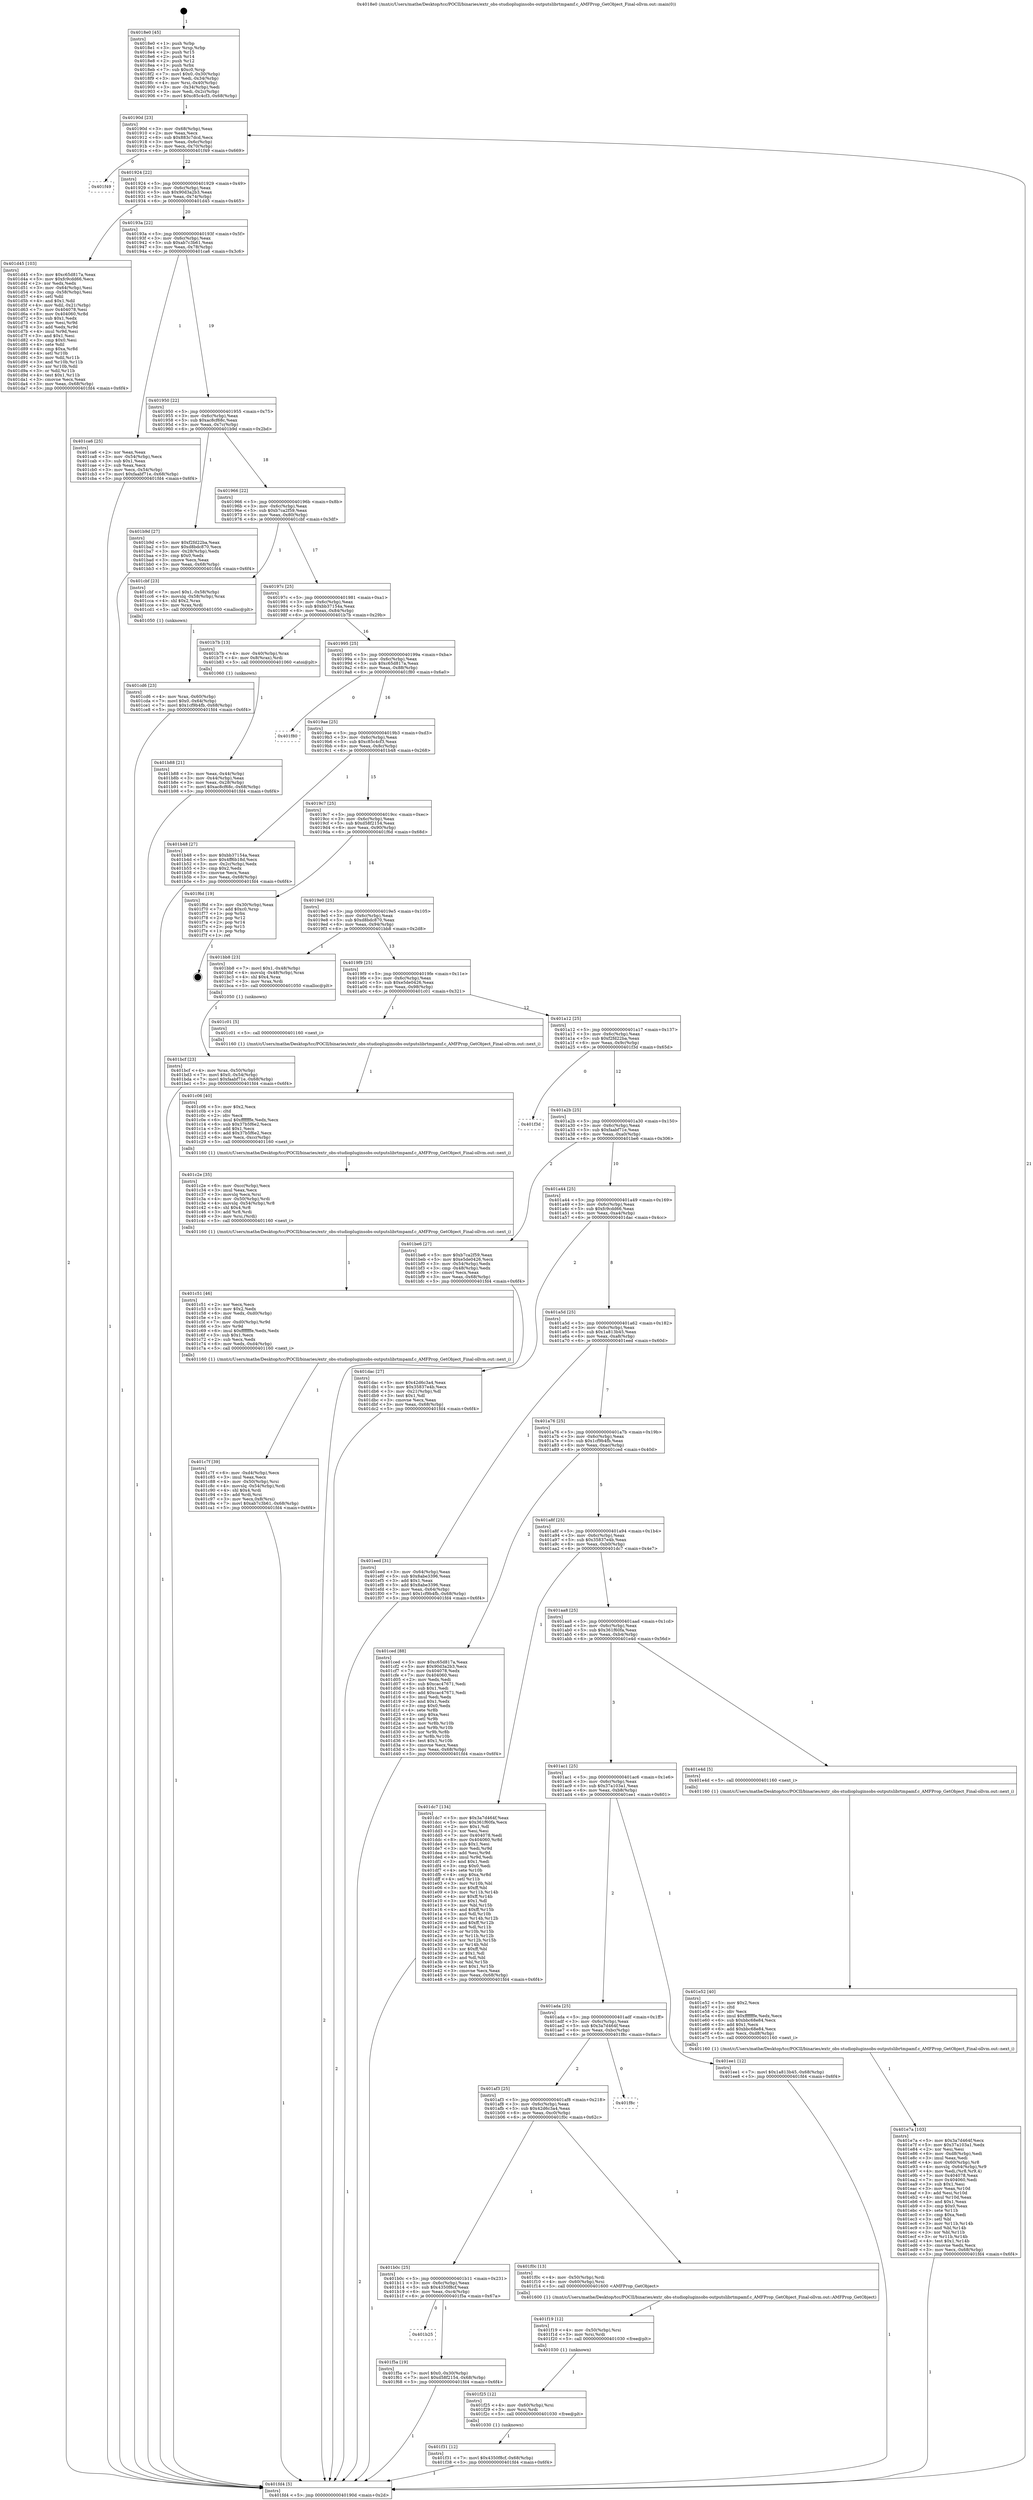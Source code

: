 digraph "0x4018e0" {
  label = "0x4018e0 (/mnt/c/Users/mathe/Desktop/tcc/POCII/binaries/extr_obs-studiopluginsobs-outputslibrtmpamf.c_AMFProp_GetObject_Final-ollvm.out::main(0))"
  labelloc = "t"
  node[shape=record]

  Entry [label="",width=0.3,height=0.3,shape=circle,fillcolor=black,style=filled]
  "0x40190d" [label="{
     0x40190d [23]\l
     | [instrs]\l
     &nbsp;&nbsp;0x40190d \<+3\>: mov -0x68(%rbp),%eax\l
     &nbsp;&nbsp;0x401910 \<+2\>: mov %eax,%ecx\l
     &nbsp;&nbsp;0x401912 \<+6\>: sub $0x883c7dcd,%ecx\l
     &nbsp;&nbsp;0x401918 \<+3\>: mov %eax,-0x6c(%rbp)\l
     &nbsp;&nbsp;0x40191b \<+3\>: mov %ecx,-0x70(%rbp)\l
     &nbsp;&nbsp;0x40191e \<+6\>: je 0000000000401f49 \<main+0x669\>\l
  }"]
  "0x401f49" [label="{
     0x401f49\l
  }", style=dashed]
  "0x401924" [label="{
     0x401924 [22]\l
     | [instrs]\l
     &nbsp;&nbsp;0x401924 \<+5\>: jmp 0000000000401929 \<main+0x49\>\l
     &nbsp;&nbsp;0x401929 \<+3\>: mov -0x6c(%rbp),%eax\l
     &nbsp;&nbsp;0x40192c \<+5\>: sub $0x90d3a2b3,%eax\l
     &nbsp;&nbsp;0x401931 \<+3\>: mov %eax,-0x74(%rbp)\l
     &nbsp;&nbsp;0x401934 \<+6\>: je 0000000000401d45 \<main+0x465\>\l
  }"]
  Exit [label="",width=0.3,height=0.3,shape=circle,fillcolor=black,style=filled,peripheries=2]
  "0x401d45" [label="{
     0x401d45 [103]\l
     | [instrs]\l
     &nbsp;&nbsp;0x401d45 \<+5\>: mov $0xc65d817a,%eax\l
     &nbsp;&nbsp;0x401d4a \<+5\>: mov $0xfc9cdd66,%ecx\l
     &nbsp;&nbsp;0x401d4f \<+2\>: xor %edx,%edx\l
     &nbsp;&nbsp;0x401d51 \<+3\>: mov -0x64(%rbp),%esi\l
     &nbsp;&nbsp;0x401d54 \<+3\>: cmp -0x58(%rbp),%esi\l
     &nbsp;&nbsp;0x401d57 \<+4\>: setl %dil\l
     &nbsp;&nbsp;0x401d5b \<+4\>: and $0x1,%dil\l
     &nbsp;&nbsp;0x401d5f \<+4\>: mov %dil,-0x21(%rbp)\l
     &nbsp;&nbsp;0x401d63 \<+7\>: mov 0x404078,%esi\l
     &nbsp;&nbsp;0x401d6a \<+8\>: mov 0x404060,%r8d\l
     &nbsp;&nbsp;0x401d72 \<+3\>: sub $0x1,%edx\l
     &nbsp;&nbsp;0x401d75 \<+3\>: mov %esi,%r9d\l
     &nbsp;&nbsp;0x401d78 \<+3\>: add %edx,%r9d\l
     &nbsp;&nbsp;0x401d7b \<+4\>: imul %r9d,%esi\l
     &nbsp;&nbsp;0x401d7f \<+3\>: and $0x1,%esi\l
     &nbsp;&nbsp;0x401d82 \<+3\>: cmp $0x0,%esi\l
     &nbsp;&nbsp;0x401d85 \<+4\>: sete %dil\l
     &nbsp;&nbsp;0x401d89 \<+4\>: cmp $0xa,%r8d\l
     &nbsp;&nbsp;0x401d8d \<+4\>: setl %r10b\l
     &nbsp;&nbsp;0x401d91 \<+3\>: mov %dil,%r11b\l
     &nbsp;&nbsp;0x401d94 \<+3\>: and %r10b,%r11b\l
     &nbsp;&nbsp;0x401d97 \<+3\>: xor %r10b,%dil\l
     &nbsp;&nbsp;0x401d9a \<+3\>: or %dil,%r11b\l
     &nbsp;&nbsp;0x401d9d \<+4\>: test $0x1,%r11b\l
     &nbsp;&nbsp;0x401da1 \<+3\>: cmovne %ecx,%eax\l
     &nbsp;&nbsp;0x401da4 \<+3\>: mov %eax,-0x68(%rbp)\l
     &nbsp;&nbsp;0x401da7 \<+5\>: jmp 0000000000401fd4 \<main+0x6f4\>\l
  }"]
  "0x40193a" [label="{
     0x40193a [22]\l
     | [instrs]\l
     &nbsp;&nbsp;0x40193a \<+5\>: jmp 000000000040193f \<main+0x5f\>\l
     &nbsp;&nbsp;0x40193f \<+3\>: mov -0x6c(%rbp),%eax\l
     &nbsp;&nbsp;0x401942 \<+5\>: sub $0xab7c3b61,%eax\l
     &nbsp;&nbsp;0x401947 \<+3\>: mov %eax,-0x78(%rbp)\l
     &nbsp;&nbsp;0x40194a \<+6\>: je 0000000000401ca6 \<main+0x3c6\>\l
  }"]
  "0x401b25" [label="{
     0x401b25\l
  }", style=dashed]
  "0x401ca6" [label="{
     0x401ca6 [25]\l
     | [instrs]\l
     &nbsp;&nbsp;0x401ca6 \<+2\>: xor %eax,%eax\l
     &nbsp;&nbsp;0x401ca8 \<+3\>: mov -0x54(%rbp),%ecx\l
     &nbsp;&nbsp;0x401cab \<+3\>: sub $0x1,%eax\l
     &nbsp;&nbsp;0x401cae \<+2\>: sub %eax,%ecx\l
     &nbsp;&nbsp;0x401cb0 \<+3\>: mov %ecx,-0x54(%rbp)\l
     &nbsp;&nbsp;0x401cb3 \<+7\>: movl $0xfaabf71e,-0x68(%rbp)\l
     &nbsp;&nbsp;0x401cba \<+5\>: jmp 0000000000401fd4 \<main+0x6f4\>\l
  }"]
  "0x401950" [label="{
     0x401950 [22]\l
     | [instrs]\l
     &nbsp;&nbsp;0x401950 \<+5\>: jmp 0000000000401955 \<main+0x75\>\l
     &nbsp;&nbsp;0x401955 \<+3\>: mov -0x6c(%rbp),%eax\l
     &nbsp;&nbsp;0x401958 \<+5\>: sub $0xac8cf68c,%eax\l
     &nbsp;&nbsp;0x40195d \<+3\>: mov %eax,-0x7c(%rbp)\l
     &nbsp;&nbsp;0x401960 \<+6\>: je 0000000000401b9d \<main+0x2bd\>\l
  }"]
  "0x401f5a" [label="{
     0x401f5a [19]\l
     | [instrs]\l
     &nbsp;&nbsp;0x401f5a \<+7\>: movl $0x0,-0x30(%rbp)\l
     &nbsp;&nbsp;0x401f61 \<+7\>: movl $0xd58f2154,-0x68(%rbp)\l
     &nbsp;&nbsp;0x401f68 \<+5\>: jmp 0000000000401fd4 \<main+0x6f4\>\l
  }"]
  "0x401b9d" [label="{
     0x401b9d [27]\l
     | [instrs]\l
     &nbsp;&nbsp;0x401b9d \<+5\>: mov $0xf2fd22ba,%eax\l
     &nbsp;&nbsp;0x401ba2 \<+5\>: mov $0xd8bdc870,%ecx\l
     &nbsp;&nbsp;0x401ba7 \<+3\>: mov -0x28(%rbp),%edx\l
     &nbsp;&nbsp;0x401baa \<+3\>: cmp $0x0,%edx\l
     &nbsp;&nbsp;0x401bad \<+3\>: cmove %ecx,%eax\l
     &nbsp;&nbsp;0x401bb0 \<+3\>: mov %eax,-0x68(%rbp)\l
     &nbsp;&nbsp;0x401bb3 \<+5\>: jmp 0000000000401fd4 \<main+0x6f4\>\l
  }"]
  "0x401966" [label="{
     0x401966 [22]\l
     | [instrs]\l
     &nbsp;&nbsp;0x401966 \<+5\>: jmp 000000000040196b \<main+0x8b\>\l
     &nbsp;&nbsp;0x40196b \<+3\>: mov -0x6c(%rbp),%eax\l
     &nbsp;&nbsp;0x40196e \<+5\>: sub $0xb7ca2f59,%eax\l
     &nbsp;&nbsp;0x401973 \<+3\>: mov %eax,-0x80(%rbp)\l
     &nbsp;&nbsp;0x401976 \<+6\>: je 0000000000401cbf \<main+0x3df\>\l
  }"]
  "0x401f31" [label="{
     0x401f31 [12]\l
     | [instrs]\l
     &nbsp;&nbsp;0x401f31 \<+7\>: movl $0x4350f8cf,-0x68(%rbp)\l
     &nbsp;&nbsp;0x401f38 \<+5\>: jmp 0000000000401fd4 \<main+0x6f4\>\l
  }"]
  "0x401cbf" [label="{
     0x401cbf [23]\l
     | [instrs]\l
     &nbsp;&nbsp;0x401cbf \<+7\>: movl $0x1,-0x58(%rbp)\l
     &nbsp;&nbsp;0x401cc6 \<+4\>: movslq -0x58(%rbp),%rax\l
     &nbsp;&nbsp;0x401cca \<+4\>: shl $0x2,%rax\l
     &nbsp;&nbsp;0x401cce \<+3\>: mov %rax,%rdi\l
     &nbsp;&nbsp;0x401cd1 \<+5\>: call 0000000000401050 \<malloc@plt\>\l
     | [calls]\l
     &nbsp;&nbsp;0x401050 \{1\} (unknown)\l
  }"]
  "0x40197c" [label="{
     0x40197c [25]\l
     | [instrs]\l
     &nbsp;&nbsp;0x40197c \<+5\>: jmp 0000000000401981 \<main+0xa1\>\l
     &nbsp;&nbsp;0x401981 \<+3\>: mov -0x6c(%rbp),%eax\l
     &nbsp;&nbsp;0x401984 \<+5\>: sub $0xbb37154a,%eax\l
     &nbsp;&nbsp;0x401989 \<+6\>: mov %eax,-0x84(%rbp)\l
     &nbsp;&nbsp;0x40198f \<+6\>: je 0000000000401b7b \<main+0x29b\>\l
  }"]
  "0x401f25" [label="{
     0x401f25 [12]\l
     | [instrs]\l
     &nbsp;&nbsp;0x401f25 \<+4\>: mov -0x60(%rbp),%rsi\l
     &nbsp;&nbsp;0x401f29 \<+3\>: mov %rsi,%rdi\l
     &nbsp;&nbsp;0x401f2c \<+5\>: call 0000000000401030 \<free@plt\>\l
     | [calls]\l
     &nbsp;&nbsp;0x401030 \{1\} (unknown)\l
  }"]
  "0x401b7b" [label="{
     0x401b7b [13]\l
     | [instrs]\l
     &nbsp;&nbsp;0x401b7b \<+4\>: mov -0x40(%rbp),%rax\l
     &nbsp;&nbsp;0x401b7f \<+4\>: mov 0x8(%rax),%rdi\l
     &nbsp;&nbsp;0x401b83 \<+5\>: call 0000000000401060 \<atoi@plt\>\l
     | [calls]\l
     &nbsp;&nbsp;0x401060 \{1\} (unknown)\l
  }"]
  "0x401995" [label="{
     0x401995 [25]\l
     | [instrs]\l
     &nbsp;&nbsp;0x401995 \<+5\>: jmp 000000000040199a \<main+0xba\>\l
     &nbsp;&nbsp;0x40199a \<+3\>: mov -0x6c(%rbp),%eax\l
     &nbsp;&nbsp;0x40199d \<+5\>: sub $0xc65d817a,%eax\l
     &nbsp;&nbsp;0x4019a2 \<+6\>: mov %eax,-0x88(%rbp)\l
     &nbsp;&nbsp;0x4019a8 \<+6\>: je 0000000000401f80 \<main+0x6a0\>\l
  }"]
  "0x401f19" [label="{
     0x401f19 [12]\l
     | [instrs]\l
     &nbsp;&nbsp;0x401f19 \<+4\>: mov -0x50(%rbp),%rsi\l
     &nbsp;&nbsp;0x401f1d \<+3\>: mov %rsi,%rdi\l
     &nbsp;&nbsp;0x401f20 \<+5\>: call 0000000000401030 \<free@plt\>\l
     | [calls]\l
     &nbsp;&nbsp;0x401030 \{1\} (unknown)\l
  }"]
  "0x401f80" [label="{
     0x401f80\l
  }", style=dashed]
  "0x4019ae" [label="{
     0x4019ae [25]\l
     | [instrs]\l
     &nbsp;&nbsp;0x4019ae \<+5\>: jmp 00000000004019b3 \<main+0xd3\>\l
     &nbsp;&nbsp;0x4019b3 \<+3\>: mov -0x6c(%rbp),%eax\l
     &nbsp;&nbsp;0x4019b6 \<+5\>: sub $0xc85c4cf3,%eax\l
     &nbsp;&nbsp;0x4019bb \<+6\>: mov %eax,-0x8c(%rbp)\l
     &nbsp;&nbsp;0x4019c1 \<+6\>: je 0000000000401b48 \<main+0x268\>\l
  }"]
  "0x401b0c" [label="{
     0x401b0c [25]\l
     | [instrs]\l
     &nbsp;&nbsp;0x401b0c \<+5\>: jmp 0000000000401b11 \<main+0x231\>\l
     &nbsp;&nbsp;0x401b11 \<+3\>: mov -0x6c(%rbp),%eax\l
     &nbsp;&nbsp;0x401b14 \<+5\>: sub $0x4350f8cf,%eax\l
     &nbsp;&nbsp;0x401b19 \<+6\>: mov %eax,-0xc4(%rbp)\l
     &nbsp;&nbsp;0x401b1f \<+6\>: je 0000000000401f5a \<main+0x67a\>\l
  }"]
  "0x401b48" [label="{
     0x401b48 [27]\l
     | [instrs]\l
     &nbsp;&nbsp;0x401b48 \<+5\>: mov $0xbb37154a,%eax\l
     &nbsp;&nbsp;0x401b4d \<+5\>: mov $0x4ff6b18d,%ecx\l
     &nbsp;&nbsp;0x401b52 \<+3\>: mov -0x2c(%rbp),%edx\l
     &nbsp;&nbsp;0x401b55 \<+3\>: cmp $0x2,%edx\l
     &nbsp;&nbsp;0x401b58 \<+3\>: cmovne %ecx,%eax\l
     &nbsp;&nbsp;0x401b5b \<+3\>: mov %eax,-0x68(%rbp)\l
     &nbsp;&nbsp;0x401b5e \<+5\>: jmp 0000000000401fd4 \<main+0x6f4\>\l
  }"]
  "0x4019c7" [label="{
     0x4019c7 [25]\l
     | [instrs]\l
     &nbsp;&nbsp;0x4019c7 \<+5\>: jmp 00000000004019cc \<main+0xec\>\l
     &nbsp;&nbsp;0x4019cc \<+3\>: mov -0x6c(%rbp),%eax\l
     &nbsp;&nbsp;0x4019cf \<+5\>: sub $0xd58f2154,%eax\l
     &nbsp;&nbsp;0x4019d4 \<+6\>: mov %eax,-0x90(%rbp)\l
     &nbsp;&nbsp;0x4019da \<+6\>: je 0000000000401f6d \<main+0x68d\>\l
  }"]
  "0x401fd4" [label="{
     0x401fd4 [5]\l
     | [instrs]\l
     &nbsp;&nbsp;0x401fd4 \<+5\>: jmp 000000000040190d \<main+0x2d\>\l
  }"]
  "0x4018e0" [label="{
     0x4018e0 [45]\l
     | [instrs]\l
     &nbsp;&nbsp;0x4018e0 \<+1\>: push %rbp\l
     &nbsp;&nbsp;0x4018e1 \<+3\>: mov %rsp,%rbp\l
     &nbsp;&nbsp;0x4018e4 \<+2\>: push %r15\l
     &nbsp;&nbsp;0x4018e6 \<+2\>: push %r14\l
     &nbsp;&nbsp;0x4018e8 \<+2\>: push %r12\l
     &nbsp;&nbsp;0x4018ea \<+1\>: push %rbx\l
     &nbsp;&nbsp;0x4018eb \<+7\>: sub $0xc0,%rsp\l
     &nbsp;&nbsp;0x4018f2 \<+7\>: movl $0x0,-0x30(%rbp)\l
     &nbsp;&nbsp;0x4018f9 \<+3\>: mov %edi,-0x34(%rbp)\l
     &nbsp;&nbsp;0x4018fc \<+4\>: mov %rsi,-0x40(%rbp)\l
     &nbsp;&nbsp;0x401900 \<+3\>: mov -0x34(%rbp),%edi\l
     &nbsp;&nbsp;0x401903 \<+3\>: mov %edi,-0x2c(%rbp)\l
     &nbsp;&nbsp;0x401906 \<+7\>: movl $0xc85c4cf3,-0x68(%rbp)\l
  }"]
  "0x401b88" [label="{
     0x401b88 [21]\l
     | [instrs]\l
     &nbsp;&nbsp;0x401b88 \<+3\>: mov %eax,-0x44(%rbp)\l
     &nbsp;&nbsp;0x401b8b \<+3\>: mov -0x44(%rbp),%eax\l
     &nbsp;&nbsp;0x401b8e \<+3\>: mov %eax,-0x28(%rbp)\l
     &nbsp;&nbsp;0x401b91 \<+7\>: movl $0xac8cf68c,-0x68(%rbp)\l
     &nbsp;&nbsp;0x401b98 \<+5\>: jmp 0000000000401fd4 \<main+0x6f4\>\l
  }"]
  "0x401f0c" [label="{
     0x401f0c [13]\l
     | [instrs]\l
     &nbsp;&nbsp;0x401f0c \<+4\>: mov -0x50(%rbp),%rdi\l
     &nbsp;&nbsp;0x401f10 \<+4\>: mov -0x60(%rbp),%rsi\l
     &nbsp;&nbsp;0x401f14 \<+5\>: call 0000000000401600 \<AMFProp_GetObject\>\l
     | [calls]\l
     &nbsp;&nbsp;0x401600 \{1\} (/mnt/c/Users/mathe/Desktop/tcc/POCII/binaries/extr_obs-studiopluginsobs-outputslibrtmpamf.c_AMFProp_GetObject_Final-ollvm.out::AMFProp_GetObject)\l
  }"]
  "0x401f6d" [label="{
     0x401f6d [19]\l
     | [instrs]\l
     &nbsp;&nbsp;0x401f6d \<+3\>: mov -0x30(%rbp),%eax\l
     &nbsp;&nbsp;0x401f70 \<+7\>: add $0xc0,%rsp\l
     &nbsp;&nbsp;0x401f77 \<+1\>: pop %rbx\l
     &nbsp;&nbsp;0x401f78 \<+2\>: pop %r12\l
     &nbsp;&nbsp;0x401f7a \<+2\>: pop %r14\l
     &nbsp;&nbsp;0x401f7c \<+2\>: pop %r15\l
     &nbsp;&nbsp;0x401f7e \<+1\>: pop %rbp\l
     &nbsp;&nbsp;0x401f7f \<+1\>: ret\l
  }"]
  "0x4019e0" [label="{
     0x4019e0 [25]\l
     | [instrs]\l
     &nbsp;&nbsp;0x4019e0 \<+5\>: jmp 00000000004019e5 \<main+0x105\>\l
     &nbsp;&nbsp;0x4019e5 \<+3\>: mov -0x6c(%rbp),%eax\l
     &nbsp;&nbsp;0x4019e8 \<+5\>: sub $0xd8bdc870,%eax\l
     &nbsp;&nbsp;0x4019ed \<+6\>: mov %eax,-0x94(%rbp)\l
     &nbsp;&nbsp;0x4019f3 \<+6\>: je 0000000000401bb8 \<main+0x2d8\>\l
  }"]
  "0x401af3" [label="{
     0x401af3 [25]\l
     | [instrs]\l
     &nbsp;&nbsp;0x401af3 \<+5\>: jmp 0000000000401af8 \<main+0x218\>\l
     &nbsp;&nbsp;0x401af8 \<+3\>: mov -0x6c(%rbp),%eax\l
     &nbsp;&nbsp;0x401afb \<+5\>: sub $0x42d6c3a4,%eax\l
     &nbsp;&nbsp;0x401b00 \<+6\>: mov %eax,-0xc0(%rbp)\l
     &nbsp;&nbsp;0x401b06 \<+6\>: je 0000000000401f0c \<main+0x62c\>\l
  }"]
  "0x401bb8" [label="{
     0x401bb8 [23]\l
     | [instrs]\l
     &nbsp;&nbsp;0x401bb8 \<+7\>: movl $0x1,-0x48(%rbp)\l
     &nbsp;&nbsp;0x401bbf \<+4\>: movslq -0x48(%rbp),%rax\l
     &nbsp;&nbsp;0x401bc3 \<+4\>: shl $0x4,%rax\l
     &nbsp;&nbsp;0x401bc7 \<+3\>: mov %rax,%rdi\l
     &nbsp;&nbsp;0x401bca \<+5\>: call 0000000000401050 \<malloc@plt\>\l
     | [calls]\l
     &nbsp;&nbsp;0x401050 \{1\} (unknown)\l
  }"]
  "0x4019f9" [label="{
     0x4019f9 [25]\l
     | [instrs]\l
     &nbsp;&nbsp;0x4019f9 \<+5\>: jmp 00000000004019fe \<main+0x11e\>\l
     &nbsp;&nbsp;0x4019fe \<+3\>: mov -0x6c(%rbp),%eax\l
     &nbsp;&nbsp;0x401a01 \<+5\>: sub $0xe5de0426,%eax\l
     &nbsp;&nbsp;0x401a06 \<+6\>: mov %eax,-0x98(%rbp)\l
     &nbsp;&nbsp;0x401a0c \<+6\>: je 0000000000401c01 \<main+0x321\>\l
  }"]
  "0x401bcf" [label="{
     0x401bcf [23]\l
     | [instrs]\l
     &nbsp;&nbsp;0x401bcf \<+4\>: mov %rax,-0x50(%rbp)\l
     &nbsp;&nbsp;0x401bd3 \<+7\>: movl $0x0,-0x54(%rbp)\l
     &nbsp;&nbsp;0x401bda \<+7\>: movl $0xfaabf71e,-0x68(%rbp)\l
     &nbsp;&nbsp;0x401be1 \<+5\>: jmp 0000000000401fd4 \<main+0x6f4\>\l
  }"]
  "0x401f8c" [label="{
     0x401f8c\l
  }", style=dashed]
  "0x401c01" [label="{
     0x401c01 [5]\l
     | [instrs]\l
     &nbsp;&nbsp;0x401c01 \<+5\>: call 0000000000401160 \<next_i\>\l
     | [calls]\l
     &nbsp;&nbsp;0x401160 \{1\} (/mnt/c/Users/mathe/Desktop/tcc/POCII/binaries/extr_obs-studiopluginsobs-outputslibrtmpamf.c_AMFProp_GetObject_Final-ollvm.out::next_i)\l
  }"]
  "0x401a12" [label="{
     0x401a12 [25]\l
     | [instrs]\l
     &nbsp;&nbsp;0x401a12 \<+5\>: jmp 0000000000401a17 \<main+0x137\>\l
     &nbsp;&nbsp;0x401a17 \<+3\>: mov -0x6c(%rbp),%eax\l
     &nbsp;&nbsp;0x401a1a \<+5\>: sub $0xf2fd22ba,%eax\l
     &nbsp;&nbsp;0x401a1f \<+6\>: mov %eax,-0x9c(%rbp)\l
     &nbsp;&nbsp;0x401a25 \<+6\>: je 0000000000401f3d \<main+0x65d\>\l
  }"]
  "0x401ada" [label="{
     0x401ada [25]\l
     | [instrs]\l
     &nbsp;&nbsp;0x401ada \<+5\>: jmp 0000000000401adf \<main+0x1ff\>\l
     &nbsp;&nbsp;0x401adf \<+3\>: mov -0x6c(%rbp),%eax\l
     &nbsp;&nbsp;0x401ae2 \<+5\>: sub $0x3a7d464f,%eax\l
     &nbsp;&nbsp;0x401ae7 \<+6\>: mov %eax,-0xbc(%rbp)\l
     &nbsp;&nbsp;0x401aed \<+6\>: je 0000000000401f8c \<main+0x6ac\>\l
  }"]
  "0x401f3d" [label="{
     0x401f3d\l
  }", style=dashed]
  "0x401a2b" [label="{
     0x401a2b [25]\l
     | [instrs]\l
     &nbsp;&nbsp;0x401a2b \<+5\>: jmp 0000000000401a30 \<main+0x150\>\l
     &nbsp;&nbsp;0x401a30 \<+3\>: mov -0x6c(%rbp),%eax\l
     &nbsp;&nbsp;0x401a33 \<+5\>: sub $0xfaabf71e,%eax\l
     &nbsp;&nbsp;0x401a38 \<+6\>: mov %eax,-0xa0(%rbp)\l
     &nbsp;&nbsp;0x401a3e \<+6\>: je 0000000000401be6 \<main+0x306\>\l
  }"]
  "0x401ee1" [label="{
     0x401ee1 [12]\l
     | [instrs]\l
     &nbsp;&nbsp;0x401ee1 \<+7\>: movl $0x1a813b45,-0x68(%rbp)\l
     &nbsp;&nbsp;0x401ee8 \<+5\>: jmp 0000000000401fd4 \<main+0x6f4\>\l
  }"]
  "0x401be6" [label="{
     0x401be6 [27]\l
     | [instrs]\l
     &nbsp;&nbsp;0x401be6 \<+5\>: mov $0xb7ca2f59,%eax\l
     &nbsp;&nbsp;0x401beb \<+5\>: mov $0xe5de0426,%ecx\l
     &nbsp;&nbsp;0x401bf0 \<+3\>: mov -0x54(%rbp),%edx\l
     &nbsp;&nbsp;0x401bf3 \<+3\>: cmp -0x48(%rbp),%edx\l
     &nbsp;&nbsp;0x401bf6 \<+3\>: cmovl %ecx,%eax\l
     &nbsp;&nbsp;0x401bf9 \<+3\>: mov %eax,-0x68(%rbp)\l
     &nbsp;&nbsp;0x401bfc \<+5\>: jmp 0000000000401fd4 \<main+0x6f4\>\l
  }"]
  "0x401a44" [label="{
     0x401a44 [25]\l
     | [instrs]\l
     &nbsp;&nbsp;0x401a44 \<+5\>: jmp 0000000000401a49 \<main+0x169\>\l
     &nbsp;&nbsp;0x401a49 \<+3\>: mov -0x6c(%rbp),%eax\l
     &nbsp;&nbsp;0x401a4c \<+5\>: sub $0xfc9cdd66,%eax\l
     &nbsp;&nbsp;0x401a51 \<+6\>: mov %eax,-0xa4(%rbp)\l
     &nbsp;&nbsp;0x401a57 \<+6\>: je 0000000000401dac \<main+0x4cc\>\l
  }"]
  "0x401c06" [label="{
     0x401c06 [40]\l
     | [instrs]\l
     &nbsp;&nbsp;0x401c06 \<+5\>: mov $0x2,%ecx\l
     &nbsp;&nbsp;0x401c0b \<+1\>: cltd\l
     &nbsp;&nbsp;0x401c0c \<+2\>: idiv %ecx\l
     &nbsp;&nbsp;0x401c0e \<+6\>: imul $0xfffffffe,%edx,%ecx\l
     &nbsp;&nbsp;0x401c14 \<+6\>: sub $0x37b5f6e2,%ecx\l
     &nbsp;&nbsp;0x401c1a \<+3\>: add $0x1,%ecx\l
     &nbsp;&nbsp;0x401c1d \<+6\>: add $0x37b5f6e2,%ecx\l
     &nbsp;&nbsp;0x401c23 \<+6\>: mov %ecx,-0xcc(%rbp)\l
     &nbsp;&nbsp;0x401c29 \<+5\>: call 0000000000401160 \<next_i\>\l
     | [calls]\l
     &nbsp;&nbsp;0x401160 \{1\} (/mnt/c/Users/mathe/Desktop/tcc/POCII/binaries/extr_obs-studiopluginsobs-outputslibrtmpamf.c_AMFProp_GetObject_Final-ollvm.out::next_i)\l
  }"]
  "0x401c2e" [label="{
     0x401c2e [35]\l
     | [instrs]\l
     &nbsp;&nbsp;0x401c2e \<+6\>: mov -0xcc(%rbp),%ecx\l
     &nbsp;&nbsp;0x401c34 \<+3\>: imul %eax,%ecx\l
     &nbsp;&nbsp;0x401c37 \<+3\>: movslq %ecx,%rsi\l
     &nbsp;&nbsp;0x401c3a \<+4\>: mov -0x50(%rbp),%rdi\l
     &nbsp;&nbsp;0x401c3e \<+4\>: movslq -0x54(%rbp),%r8\l
     &nbsp;&nbsp;0x401c42 \<+4\>: shl $0x4,%r8\l
     &nbsp;&nbsp;0x401c46 \<+3\>: add %r8,%rdi\l
     &nbsp;&nbsp;0x401c49 \<+3\>: mov %rsi,(%rdi)\l
     &nbsp;&nbsp;0x401c4c \<+5\>: call 0000000000401160 \<next_i\>\l
     | [calls]\l
     &nbsp;&nbsp;0x401160 \{1\} (/mnt/c/Users/mathe/Desktop/tcc/POCII/binaries/extr_obs-studiopluginsobs-outputslibrtmpamf.c_AMFProp_GetObject_Final-ollvm.out::next_i)\l
  }"]
  "0x401c51" [label="{
     0x401c51 [46]\l
     | [instrs]\l
     &nbsp;&nbsp;0x401c51 \<+2\>: xor %ecx,%ecx\l
     &nbsp;&nbsp;0x401c53 \<+5\>: mov $0x2,%edx\l
     &nbsp;&nbsp;0x401c58 \<+6\>: mov %edx,-0xd0(%rbp)\l
     &nbsp;&nbsp;0x401c5e \<+1\>: cltd\l
     &nbsp;&nbsp;0x401c5f \<+7\>: mov -0xd0(%rbp),%r9d\l
     &nbsp;&nbsp;0x401c66 \<+3\>: idiv %r9d\l
     &nbsp;&nbsp;0x401c69 \<+6\>: imul $0xfffffffe,%edx,%edx\l
     &nbsp;&nbsp;0x401c6f \<+3\>: sub $0x1,%ecx\l
     &nbsp;&nbsp;0x401c72 \<+2\>: sub %ecx,%edx\l
     &nbsp;&nbsp;0x401c74 \<+6\>: mov %edx,-0xd4(%rbp)\l
     &nbsp;&nbsp;0x401c7a \<+5\>: call 0000000000401160 \<next_i\>\l
     | [calls]\l
     &nbsp;&nbsp;0x401160 \{1\} (/mnt/c/Users/mathe/Desktop/tcc/POCII/binaries/extr_obs-studiopluginsobs-outputslibrtmpamf.c_AMFProp_GetObject_Final-ollvm.out::next_i)\l
  }"]
  "0x401c7f" [label="{
     0x401c7f [39]\l
     | [instrs]\l
     &nbsp;&nbsp;0x401c7f \<+6\>: mov -0xd4(%rbp),%ecx\l
     &nbsp;&nbsp;0x401c85 \<+3\>: imul %eax,%ecx\l
     &nbsp;&nbsp;0x401c88 \<+4\>: mov -0x50(%rbp),%rsi\l
     &nbsp;&nbsp;0x401c8c \<+4\>: movslq -0x54(%rbp),%rdi\l
     &nbsp;&nbsp;0x401c90 \<+4\>: shl $0x4,%rdi\l
     &nbsp;&nbsp;0x401c94 \<+3\>: add %rdi,%rsi\l
     &nbsp;&nbsp;0x401c97 \<+3\>: mov %ecx,0x8(%rsi)\l
     &nbsp;&nbsp;0x401c9a \<+7\>: movl $0xab7c3b61,-0x68(%rbp)\l
     &nbsp;&nbsp;0x401ca1 \<+5\>: jmp 0000000000401fd4 \<main+0x6f4\>\l
  }"]
  "0x401cd6" [label="{
     0x401cd6 [23]\l
     | [instrs]\l
     &nbsp;&nbsp;0x401cd6 \<+4\>: mov %rax,-0x60(%rbp)\l
     &nbsp;&nbsp;0x401cda \<+7\>: movl $0x0,-0x64(%rbp)\l
     &nbsp;&nbsp;0x401ce1 \<+7\>: movl $0x1cf9b4fb,-0x68(%rbp)\l
     &nbsp;&nbsp;0x401ce8 \<+5\>: jmp 0000000000401fd4 \<main+0x6f4\>\l
  }"]
  "0x401e7a" [label="{
     0x401e7a [103]\l
     | [instrs]\l
     &nbsp;&nbsp;0x401e7a \<+5\>: mov $0x3a7d464f,%ecx\l
     &nbsp;&nbsp;0x401e7f \<+5\>: mov $0x37a103a1,%edx\l
     &nbsp;&nbsp;0x401e84 \<+2\>: xor %esi,%esi\l
     &nbsp;&nbsp;0x401e86 \<+6\>: mov -0xd8(%rbp),%edi\l
     &nbsp;&nbsp;0x401e8c \<+3\>: imul %eax,%edi\l
     &nbsp;&nbsp;0x401e8f \<+4\>: mov -0x60(%rbp),%r8\l
     &nbsp;&nbsp;0x401e93 \<+4\>: movslq -0x64(%rbp),%r9\l
     &nbsp;&nbsp;0x401e97 \<+4\>: mov %edi,(%r8,%r9,4)\l
     &nbsp;&nbsp;0x401e9b \<+7\>: mov 0x404078,%eax\l
     &nbsp;&nbsp;0x401ea2 \<+7\>: mov 0x404060,%edi\l
     &nbsp;&nbsp;0x401ea9 \<+3\>: sub $0x1,%esi\l
     &nbsp;&nbsp;0x401eac \<+3\>: mov %eax,%r10d\l
     &nbsp;&nbsp;0x401eaf \<+3\>: add %esi,%r10d\l
     &nbsp;&nbsp;0x401eb2 \<+4\>: imul %r10d,%eax\l
     &nbsp;&nbsp;0x401eb6 \<+3\>: and $0x1,%eax\l
     &nbsp;&nbsp;0x401eb9 \<+3\>: cmp $0x0,%eax\l
     &nbsp;&nbsp;0x401ebc \<+4\>: sete %r11b\l
     &nbsp;&nbsp;0x401ec0 \<+3\>: cmp $0xa,%edi\l
     &nbsp;&nbsp;0x401ec3 \<+3\>: setl %bl\l
     &nbsp;&nbsp;0x401ec6 \<+3\>: mov %r11b,%r14b\l
     &nbsp;&nbsp;0x401ec9 \<+3\>: and %bl,%r14b\l
     &nbsp;&nbsp;0x401ecc \<+3\>: xor %bl,%r11b\l
     &nbsp;&nbsp;0x401ecf \<+3\>: or %r11b,%r14b\l
     &nbsp;&nbsp;0x401ed2 \<+4\>: test $0x1,%r14b\l
     &nbsp;&nbsp;0x401ed6 \<+3\>: cmovne %edx,%ecx\l
     &nbsp;&nbsp;0x401ed9 \<+3\>: mov %ecx,-0x68(%rbp)\l
     &nbsp;&nbsp;0x401edc \<+5\>: jmp 0000000000401fd4 \<main+0x6f4\>\l
  }"]
  "0x401dac" [label="{
     0x401dac [27]\l
     | [instrs]\l
     &nbsp;&nbsp;0x401dac \<+5\>: mov $0x42d6c3a4,%eax\l
     &nbsp;&nbsp;0x401db1 \<+5\>: mov $0x35837e4b,%ecx\l
     &nbsp;&nbsp;0x401db6 \<+3\>: mov -0x21(%rbp),%dl\l
     &nbsp;&nbsp;0x401db9 \<+3\>: test $0x1,%dl\l
     &nbsp;&nbsp;0x401dbc \<+3\>: cmovne %ecx,%eax\l
     &nbsp;&nbsp;0x401dbf \<+3\>: mov %eax,-0x68(%rbp)\l
     &nbsp;&nbsp;0x401dc2 \<+5\>: jmp 0000000000401fd4 \<main+0x6f4\>\l
  }"]
  "0x401a5d" [label="{
     0x401a5d [25]\l
     | [instrs]\l
     &nbsp;&nbsp;0x401a5d \<+5\>: jmp 0000000000401a62 \<main+0x182\>\l
     &nbsp;&nbsp;0x401a62 \<+3\>: mov -0x6c(%rbp),%eax\l
     &nbsp;&nbsp;0x401a65 \<+5\>: sub $0x1a813b45,%eax\l
     &nbsp;&nbsp;0x401a6a \<+6\>: mov %eax,-0xa8(%rbp)\l
     &nbsp;&nbsp;0x401a70 \<+6\>: je 0000000000401eed \<main+0x60d\>\l
  }"]
  "0x401e52" [label="{
     0x401e52 [40]\l
     | [instrs]\l
     &nbsp;&nbsp;0x401e52 \<+5\>: mov $0x2,%ecx\l
     &nbsp;&nbsp;0x401e57 \<+1\>: cltd\l
     &nbsp;&nbsp;0x401e58 \<+2\>: idiv %ecx\l
     &nbsp;&nbsp;0x401e5a \<+6\>: imul $0xfffffffe,%edx,%ecx\l
     &nbsp;&nbsp;0x401e60 \<+6\>: sub $0xbbc68e84,%ecx\l
     &nbsp;&nbsp;0x401e66 \<+3\>: add $0x1,%ecx\l
     &nbsp;&nbsp;0x401e69 \<+6\>: add $0xbbc68e84,%ecx\l
     &nbsp;&nbsp;0x401e6f \<+6\>: mov %ecx,-0xd8(%rbp)\l
     &nbsp;&nbsp;0x401e75 \<+5\>: call 0000000000401160 \<next_i\>\l
     | [calls]\l
     &nbsp;&nbsp;0x401160 \{1\} (/mnt/c/Users/mathe/Desktop/tcc/POCII/binaries/extr_obs-studiopluginsobs-outputslibrtmpamf.c_AMFProp_GetObject_Final-ollvm.out::next_i)\l
  }"]
  "0x401eed" [label="{
     0x401eed [31]\l
     | [instrs]\l
     &nbsp;&nbsp;0x401eed \<+3\>: mov -0x64(%rbp),%eax\l
     &nbsp;&nbsp;0x401ef0 \<+5\>: sub $0x8abe3396,%eax\l
     &nbsp;&nbsp;0x401ef5 \<+3\>: add $0x1,%eax\l
     &nbsp;&nbsp;0x401ef8 \<+5\>: add $0x8abe3396,%eax\l
     &nbsp;&nbsp;0x401efd \<+3\>: mov %eax,-0x64(%rbp)\l
     &nbsp;&nbsp;0x401f00 \<+7\>: movl $0x1cf9b4fb,-0x68(%rbp)\l
     &nbsp;&nbsp;0x401f07 \<+5\>: jmp 0000000000401fd4 \<main+0x6f4\>\l
  }"]
  "0x401a76" [label="{
     0x401a76 [25]\l
     | [instrs]\l
     &nbsp;&nbsp;0x401a76 \<+5\>: jmp 0000000000401a7b \<main+0x19b\>\l
     &nbsp;&nbsp;0x401a7b \<+3\>: mov -0x6c(%rbp),%eax\l
     &nbsp;&nbsp;0x401a7e \<+5\>: sub $0x1cf9b4fb,%eax\l
     &nbsp;&nbsp;0x401a83 \<+6\>: mov %eax,-0xac(%rbp)\l
     &nbsp;&nbsp;0x401a89 \<+6\>: je 0000000000401ced \<main+0x40d\>\l
  }"]
  "0x401ac1" [label="{
     0x401ac1 [25]\l
     | [instrs]\l
     &nbsp;&nbsp;0x401ac1 \<+5\>: jmp 0000000000401ac6 \<main+0x1e6\>\l
     &nbsp;&nbsp;0x401ac6 \<+3\>: mov -0x6c(%rbp),%eax\l
     &nbsp;&nbsp;0x401ac9 \<+5\>: sub $0x37a103a1,%eax\l
     &nbsp;&nbsp;0x401ace \<+6\>: mov %eax,-0xb8(%rbp)\l
     &nbsp;&nbsp;0x401ad4 \<+6\>: je 0000000000401ee1 \<main+0x601\>\l
  }"]
  "0x401ced" [label="{
     0x401ced [88]\l
     | [instrs]\l
     &nbsp;&nbsp;0x401ced \<+5\>: mov $0xc65d817a,%eax\l
     &nbsp;&nbsp;0x401cf2 \<+5\>: mov $0x90d3a2b3,%ecx\l
     &nbsp;&nbsp;0x401cf7 \<+7\>: mov 0x404078,%edx\l
     &nbsp;&nbsp;0x401cfe \<+7\>: mov 0x404060,%esi\l
     &nbsp;&nbsp;0x401d05 \<+2\>: mov %edx,%edi\l
     &nbsp;&nbsp;0x401d07 \<+6\>: sub $0xcac47671,%edi\l
     &nbsp;&nbsp;0x401d0d \<+3\>: sub $0x1,%edi\l
     &nbsp;&nbsp;0x401d10 \<+6\>: add $0xcac47671,%edi\l
     &nbsp;&nbsp;0x401d16 \<+3\>: imul %edi,%edx\l
     &nbsp;&nbsp;0x401d19 \<+3\>: and $0x1,%edx\l
     &nbsp;&nbsp;0x401d1c \<+3\>: cmp $0x0,%edx\l
     &nbsp;&nbsp;0x401d1f \<+4\>: sete %r8b\l
     &nbsp;&nbsp;0x401d23 \<+3\>: cmp $0xa,%esi\l
     &nbsp;&nbsp;0x401d26 \<+4\>: setl %r9b\l
     &nbsp;&nbsp;0x401d2a \<+3\>: mov %r8b,%r10b\l
     &nbsp;&nbsp;0x401d2d \<+3\>: and %r9b,%r10b\l
     &nbsp;&nbsp;0x401d30 \<+3\>: xor %r9b,%r8b\l
     &nbsp;&nbsp;0x401d33 \<+3\>: or %r8b,%r10b\l
     &nbsp;&nbsp;0x401d36 \<+4\>: test $0x1,%r10b\l
     &nbsp;&nbsp;0x401d3a \<+3\>: cmovne %ecx,%eax\l
     &nbsp;&nbsp;0x401d3d \<+3\>: mov %eax,-0x68(%rbp)\l
     &nbsp;&nbsp;0x401d40 \<+5\>: jmp 0000000000401fd4 \<main+0x6f4\>\l
  }"]
  "0x401a8f" [label="{
     0x401a8f [25]\l
     | [instrs]\l
     &nbsp;&nbsp;0x401a8f \<+5\>: jmp 0000000000401a94 \<main+0x1b4\>\l
     &nbsp;&nbsp;0x401a94 \<+3\>: mov -0x6c(%rbp),%eax\l
     &nbsp;&nbsp;0x401a97 \<+5\>: sub $0x35837e4b,%eax\l
     &nbsp;&nbsp;0x401a9c \<+6\>: mov %eax,-0xb0(%rbp)\l
     &nbsp;&nbsp;0x401aa2 \<+6\>: je 0000000000401dc7 \<main+0x4e7\>\l
  }"]
  "0x401e4d" [label="{
     0x401e4d [5]\l
     | [instrs]\l
     &nbsp;&nbsp;0x401e4d \<+5\>: call 0000000000401160 \<next_i\>\l
     | [calls]\l
     &nbsp;&nbsp;0x401160 \{1\} (/mnt/c/Users/mathe/Desktop/tcc/POCII/binaries/extr_obs-studiopluginsobs-outputslibrtmpamf.c_AMFProp_GetObject_Final-ollvm.out::next_i)\l
  }"]
  "0x401dc7" [label="{
     0x401dc7 [134]\l
     | [instrs]\l
     &nbsp;&nbsp;0x401dc7 \<+5\>: mov $0x3a7d464f,%eax\l
     &nbsp;&nbsp;0x401dcc \<+5\>: mov $0x361f60fa,%ecx\l
     &nbsp;&nbsp;0x401dd1 \<+2\>: mov $0x1,%dl\l
     &nbsp;&nbsp;0x401dd3 \<+2\>: xor %esi,%esi\l
     &nbsp;&nbsp;0x401dd5 \<+7\>: mov 0x404078,%edi\l
     &nbsp;&nbsp;0x401ddc \<+8\>: mov 0x404060,%r8d\l
     &nbsp;&nbsp;0x401de4 \<+3\>: sub $0x1,%esi\l
     &nbsp;&nbsp;0x401de7 \<+3\>: mov %edi,%r9d\l
     &nbsp;&nbsp;0x401dea \<+3\>: add %esi,%r9d\l
     &nbsp;&nbsp;0x401ded \<+4\>: imul %r9d,%edi\l
     &nbsp;&nbsp;0x401df1 \<+3\>: and $0x1,%edi\l
     &nbsp;&nbsp;0x401df4 \<+3\>: cmp $0x0,%edi\l
     &nbsp;&nbsp;0x401df7 \<+4\>: sete %r10b\l
     &nbsp;&nbsp;0x401dfb \<+4\>: cmp $0xa,%r8d\l
     &nbsp;&nbsp;0x401dff \<+4\>: setl %r11b\l
     &nbsp;&nbsp;0x401e03 \<+3\>: mov %r10b,%bl\l
     &nbsp;&nbsp;0x401e06 \<+3\>: xor $0xff,%bl\l
     &nbsp;&nbsp;0x401e09 \<+3\>: mov %r11b,%r14b\l
     &nbsp;&nbsp;0x401e0c \<+4\>: xor $0xff,%r14b\l
     &nbsp;&nbsp;0x401e10 \<+3\>: xor $0x1,%dl\l
     &nbsp;&nbsp;0x401e13 \<+3\>: mov %bl,%r15b\l
     &nbsp;&nbsp;0x401e16 \<+4\>: and $0xff,%r15b\l
     &nbsp;&nbsp;0x401e1a \<+3\>: and %dl,%r10b\l
     &nbsp;&nbsp;0x401e1d \<+3\>: mov %r14b,%r12b\l
     &nbsp;&nbsp;0x401e20 \<+4\>: and $0xff,%r12b\l
     &nbsp;&nbsp;0x401e24 \<+3\>: and %dl,%r11b\l
     &nbsp;&nbsp;0x401e27 \<+3\>: or %r10b,%r15b\l
     &nbsp;&nbsp;0x401e2a \<+3\>: or %r11b,%r12b\l
     &nbsp;&nbsp;0x401e2d \<+3\>: xor %r12b,%r15b\l
     &nbsp;&nbsp;0x401e30 \<+3\>: or %r14b,%bl\l
     &nbsp;&nbsp;0x401e33 \<+3\>: xor $0xff,%bl\l
     &nbsp;&nbsp;0x401e36 \<+3\>: or $0x1,%dl\l
     &nbsp;&nbsp;0x401e39 \<+2\>: and %dl,%bl\l
     &nbsp;&nbsp;0x401e3b \<+3\>: or %bl,%r15b\l
     &nbsp;&nbsp;0x401e3e \<+4\>: test $0x1,%r15b\l
     &nbsp;&nbsp;0x401e42 \<+3\>: cmovne %ecx,%eax\l
     &nbsp;&nbsp;0x401e45 \<+3\>: mov %eax,-0x68(%rbp)\l
     &nbsp;&nbsp;0x401e48 \<+5\>: jmp 0000000000401fd4 \<main+0x6f4\>\l
  }"]
  "0x401aa8" [label="{
     0x401aa8 [25]\l
     | [instrs]\l
     &nbsp;&nbsp;0x401aa8 \<+5\>: jmp 0000000000401aad \<main+0x1cd\>\l
     &nbsp;&nbsp;0x401aad \<+3\>: mov -0x6c(%rbp),%eax\l
     &nbsp;&nbsp;0x401ab0 \<+5\>: sub $0x361f60fa,%eax\l
     &nbsp;&nbsp;0x401ab5 \<+6\>: mov %eax,-0xb4(%rbp)\l
     &nbsp;&nbsp;0x401abb \<+6\>: je 0000000000401e4d \<main+0x56d\>\l
  }"]
  Entry -> "0x4018e0" [label=" 1"]
  "0x40190d" -> "0x401f49" [label=" 0"]
  "0x40190d" -> "0x401924" [label=" 22"]
  "0x401f6d" -> Exit [label=" 1"]
  "0x401924" -> "0x401d45" [label=" 2"]
  "0x401924" -> "0x40193a" [label=" 20"]
  "0x401f5a" -> "0x401fd4" [label=" 1"]
  "0x40193a" -> "0x401ca6" [label=" 1"]
  "0x40193a" -> "0x401950" [label=" 19"]
  "0x401b0c" -> "0x401b25" [label=" 0"]
  "0x401950" -> "0x401b9d" [label=" 1"]
  "0x401950" -> "0x401966" [label=" 18"]
  "0x401b0c" -> "0x401f5a" [label=" 1"]
  "0x401966" -> "0x401cbf" [label=" 1"]
  "0x401966" -> "0x40197c" [label=" 17"]
  "0x401f31" -> "0x401fd4" [label=" 1"]
  "0x40197c" -> "0x401b7b" [label=" 1"]
  "0x40197c" -> "0x401995" [label=" 16"]
  "0x401f25" -> "0x401f31" [label=" 1"]
  "0x401995" -> "0x401f80" [label=" 0"]
  "0x401995" -> "0x4019ae" [label=" 16"]
  "0x401f19" -> "0x401f25" [label=" 1"]
  "0x4019ae" -> "0x401b48" [label=" 1"]
  "0x4019ae" -> "0x4019c7" [label=" 15"]
  "0x401b48" -> "0x401fd4" [label=" 1"]
  "0x4018e0" -> "0x40190d" [label=" 1"]
  "0x401fd4" -> "0x40190d" [label=" 21"]
  "0x401b7b" -> "0x401b88" [label=" 1"]
  "0x401b88" -> "0x401fd4" [label=" 1"]
  "0x401b9d" -> "0x401fd4" [label=" 1"]
  "0x401f0c" -> "0x401f19" [label=" 1"]
  "0x4019c7" -> "0x401f6d" [label=" 1"]
  "0x4019c7" -> "0x4019e0" [label=" 14"]
  "0x401af3" -> "0x401b0c" [label=" 1"]
  "0x4019e0" -> "0x401bb8" [label=" 1"]
  "0x4019e0" -> "0x4019f9" [label=" 13"]
  "0x401bb8" -> "0x401bcf" [label=" 1"]
  "0x401bcf" -> "0x401fd4" [label=" 1"]
  "0x401af3" -> "0x401f0c" [label=" 1"]
  "0x4019f9" -> "0x401c01" [label=" 1"]
  "0x4019f9" -> "0x401a12" [label=" 12"]
  "0x401ada" -> "0x401af3" [label=" 2"]
  "0x401a12" -> "0x401f3d" [label=" 0"]
  "0x401a12" -> "0x401a2b" [label=" 12"]
  "0x401ada" -> "0x401f8c" [label=" 0"]
  "0x401a2b" -> "0x401be6" [label=" 2"]
  "0x401a2b" -> "0x401a44" [label=" 10"]
  "0x401be6" -> "0x401fd4" [label=" 2"]
  "0x401c01" -> "0x401c06" [label=" 1"]
  "0x401c06" -> "0x401c2e" [label=" 1"]
  "0x401c2e" -> "0x401c51" [label=" 1"]
  "0x401c51" -> "0x401c7f" [label=" 1"]
  "0x401c7f" -> "0x401fd4" [label=" 1"]
  "0x401ca6" -> "0x401fd4" [label=" 1"]
  "0x401cbf" -> "0x401cd6" [label=" 1"]
  "0x401cd6" -> "0x401fd4" [label=" 1"]
  "0x401eed" -> "0x401fd4" [label=" 1"]
  "0x401a44" -> "0x401dac" [label=" 2"]
  "0x401a44" -> "0x401a5d" [label=" 8"]
  "0x401ac1" -> "0x401ada" [label=" 2"]
  "0x401a5d" -> "0x401eed" [label=" 1"]
  "0x401a5d" -> "0x401a76" [label=" 7"]
  "0x401ac1" -> "0x401ee1" [label=" 1"]
  "0x401a76" -> "0x401ced" [label=" 2"]
  "0x401a76" -> "0x401a8f" [label=" 5"]
  "0x401ced" -> "0x401fd4" [label=" 2"]
  "0x401d45" -> "0x401fd4" [label=" 2"]
  "0x401dac" -> "0x401fd4" [label=" 2"]
  "0x401ee1" -> "0x401fd4" [label=" 1"]
  "0x401a8f" -> "0x401dc7" [label=" 1"]
  "0x401a8f" -> "0x401aa8" [label=" 4"]
  "0x401dc7" -> "0x401fd4" [label=" 1"]
  "0x401e7a" -> "0x401fd4" [label=" 1"]
  "0x401aa8" -> "0x401e4d" [label=" 1"]
  "0x401aa8" -> "0x401ac1" [label=" 3"]
  "0x401e4d" -> "0x401e52" [label=" 1"]
  "0x401e52" -> "0x401e7a" [label=" 1"]
}
